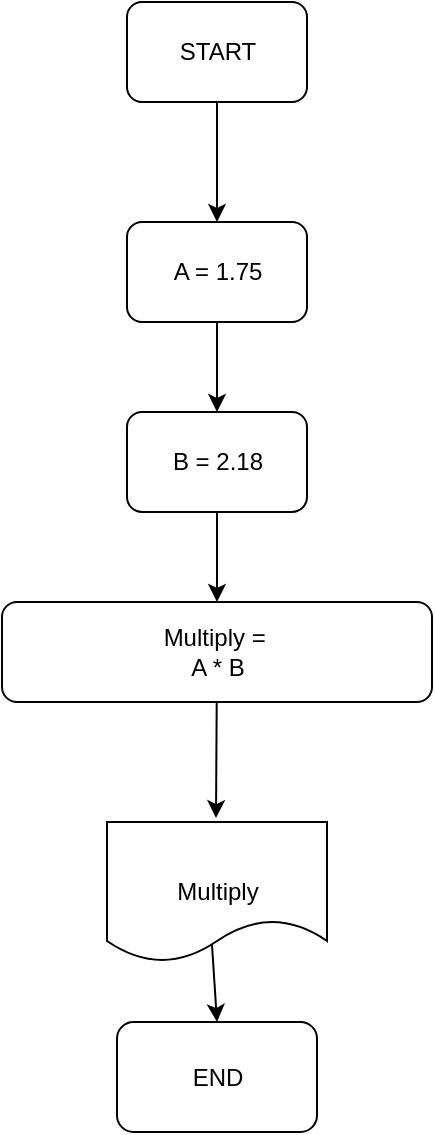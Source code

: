 <mxfile>
    <diagram id="C5RBs43oDa-KdzZeNtuy" name="Page-1">
        <mxGraphModel dx="736" dy="682" grid="1" gridSize="10" guides="1" tooltips="1" connect="1" arrows="1" fold="1" page="1" pageScale="1" pageWidth="827" pageHeight="1169" math="0" shadow="0">
            <root>
                <mxCell id="WIyWlLk6GJQsqaUBKTNV-0"/>
                <mxCell id="WIyWlLk6GJQsqaUBKTNV-1" parent="WIyWlLk6GJQsqaUBKTNV-0"/>
                <mxCell id="I-HRYapTJ19IXj3I7Lnx-9" value="" style="rounded=1;whiteSpace=wrap;html=1;" parent="WIyWlLk6GJQsqaUBKTNV-1" vertex="1">
                    <mxGeometry x="82.5" y="20" width="90" height="50" as="geometry"/>
                </mxCell>
                <mxCell id="I-HRYapTJ19IXj3I7Lnx-19" style="edgeStyle=orthogonalEdgeStyle;rounded=0;orthogonalLoop=1;jettySize=auto;html=1;entryX=0.5;entryY=0;entryDx=0;entryDy=0;exitX=0.5;exitY=1;exitDx=0;exitDy=0;" parent="WIyWlLk6GJQsqaUBKTNV-1" source="I-HRYapTJ19IXj3I7Lnx-9" target="I-HRYapTJ19IXj3I7Lnx-11" edge="1">
                    <mxGeometry relative="1" as="geometry">
                        <mxPoint x="127.5" y="95" as="sourcePoint"/>
                    </mxGeometry>
                </mxCell>
                <mxCell id="I-HRYapTJ19IXj3I7Lnx-10" value="START" style="text;html=1;strokeColor=none;fillColor=none;align=center;verticalAlign=middle;whiteSpace=wrap;rounded=0;" parent="WIyWlLk6GJQsqaUBKTNV-1" vertex="1">
                    <mxGeometry x="102.5" y="32.5" width="50" height="25" as="geometry"/>
                </mxCell>
                <mxCell id="I-HRYapTJ19IXj3I7Lnx-20" style="edgeStyle=orthogonalEdgeStyle;rounded=0;orthogonalLoop=1;jettySize=auto;html=1;entryX=0.5;entryY=0;entryDx=0;entryDy=0;" parent="WIyWlLk6GJQsqaUBKTNV-1" source="I-HRYapTJ19IXj3I7Lnx-11" target="I-HRYapTJ19IXj3I7Lnx-13" edge="1">
                    <mxGeometry relative="1" as="geometry"/>
                </mxCell>
                <mxCell id="I-HRYapTJ19IXj3I7Lnx-11" value="" style="rounded=1;whiteSpace=wrap;html=1;" parent="WIyWlLk6GJQsqaUBKTNV-1" vertex="1">
                    <mxGeometry x="82.5" y="130" width="90" height="50" as="geometry"/>
                </mxCell>
                <mxCell id="I-HRYapTJ19IXj3I7Lnx-12" value="A = 1.75" style="text;html=1;strokeColor=none;fillColor=none;align=center;verticalAlign=middle;whiteSpace=wrap;rounded=0;" parent="WIyWlLk6GJQsqaUBKTNV-1" vertex="1">
                    <mxGeometry x="97.5" y="140" width="60" height="30" as="geometry"/>
                </mxCell>
                <mxCell id="I-HRYapTJ19IXj3I7Lnx-21" style="edgeStyle=orthogonalEdgeStyle;rounded=0;orthogonalLoop=1;jettySize=auto;html=1;entryX=0.5;entryY=0;entryDx=0;entryDy=0;" parent="WIyWlLk6GJQsqaUBKTNV-1" source="I-HRYapTJ19IXj3I7Lnx-13" target="I-HRYapTJ19IXj3I7Lnx-15" edge="1">
                    <mxGeometry relative="1" as="geometry"/>
                </mxCell>
                <mxCell id="I-HRYapTJ19IXj3I7Lnx-13" value="" style="rounded=1;whiteSpace=wrap;html=1;" parent="WIyWlLk6GJQsqaUBKTNV-1" vertex="1">
                    <mxGeometry x="82.5" y="225" width="90" height="50" as="geometry"/>
                </mxCell>
                <mxCell id="I-HRYapTJ19IXj3I7Lnx-14" value="B = 2.18" style="text;html=1;strokeColor=none;fillColor=none;align=center;verticalAlign=middle;whiteSpace=wrap;rounded=0;" parent="WIyWlLk6GJQsqaUBKTNV-1" vertex="1">
                    <mxGeometry x="97.5" y="235" width="60" height="30" as="geometry"/>
                </mxCell>
                <mxCell id="0" style="edgeStyle=none;html=1;entryX=0.495;entryY=0.216;entryDx=0;entryDy=0;entryPerimeter=0;" edge="1" parent="WIyWlLk6GJQsqaUBKTNV-1" source="I-HRYapTJ19IXj3I7Lnx-15">
                    <mxGeometry relative="1" as="geometry">
                        <mxPoint x="127" y="428.02" as="targetPoint"/>
                    </mxGeometry>
                </mxCell>
                <mxCell id="I-HRYapTJ19IXj3I7Lnx-15" value="" style="rounded=1;whiteSpace=wrap;html=1;" parent="WIyWlLk6GJQsqaUBKTNV-1" vertex="1">
                    <mxGeometry x="20" y="320" width="215" height="50" as="geometry"/>
                </mxCell>
                <mxCell id="I-HRYapTJ19IXj3I7Lnx-16" value="Multiply =&amp;nbsp; A * B" style="text;html=1;strokeColor=none;fillColor=none;align=center;verticalAlign=middle;whiteSpace=wrap;rounded=0;" parent="WIyWlLk6GJQsqaUBKTNV-1" vertex="1">
                    <mxGeometry x="97.5" y="330" width="60" height="30" as="geometry"/>
                </mxCell>
                <mxCell id="I-HRYapTJ19IXj3I7Lnx-26" value="" style="rounded=1;whiteSpace=wrap;html=1;" parent="WIyWlLk6GJQsqaUBKTNV-1" vertex="1">
                    <mxGeometry x="77.5" y="530" width="100" height="55" as="geometry"/>
                </mxCell>
                <mxCell id="I-HRYapTJ19IXj3I7Lnx-27" value="END" style="text;html=1;strokeColor=none;fillColor=none;align=center;verticalAlign=middle;whiteSpace=wrap;rounded=0;" parent="WIyWlLk6GJQsqaUBKTNV-1" vertex="1">
                    <mxGeometry x="97.5" y="542.5" width="60" height="30" as="geometry"/>
                </mxCell>
                <mxCell id="6" style="edgeStyle=none;html=1;entryX=0.5;entryY=0;entryDx=0;entryDy=0;exitX=0.477;exitY=0.871;exitDx=0;exitDy=0;exitPerimeter=0;" edge="1" parent="WIyWlLk6GJQsqaUBKTNV-1" source="2" target="I-HRYapTJ19IXj3I7Lnx-26">
                    <mxGeometry relative="1" as="geometry"/>
                </mxCell>
                <mxCell id="2" value="" style="shape=document;whiteSpace=wrap;html=1;boundedLbl=1;" vertex="1" parent="WIyWlLk6GJQsqaUBKTNV-1">
                    <mxGeometry x="72.5" y="430" width="110" height="70" as="geometry"/>
                </mxCell>
                <mxCell id="4" value="Multiply" style="text;html=1;strokeColor=none;fillColor=none;align=center;verticalAlign=middle;whiteSpace=wrap;rounded=0;" vertex="1" parent="WIyWlLk6GJQsqaUBKTNV-1">
                    <mxGeometry x="97.5" y="450" width="60" height="30" as="geometry"/>
                </mxCell>
            </root>
        </mxGraphModel>
    </diagram>
</mxfile>